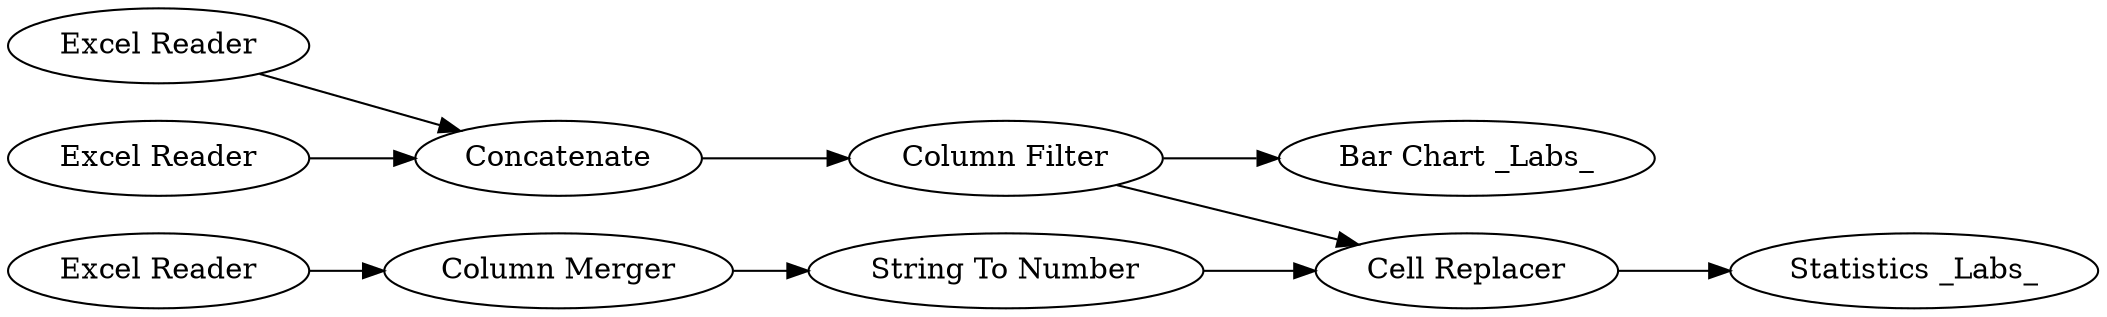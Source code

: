 digraph {
	1 [label="Excel Reader"]
	2 [label="Excel Reader"]
	3 [label=Concatenate]
	4 [label="Column Filter"]
	5 [label="Excel Reader"]
	6 [label="Column Merger"]
	9 [label="String To Number"]
	10 [label="Bar Chart _Labs_"]
	11 [label="Cell Replacer"]
	13 [label="Statistics _Labs_"]
	1 -> 3
	2 -> 3
	3 -> 4
	4 -> 10
	4 -> 11
	5 -> 6
	6 -> 9
	9 -> 11
	11 -> 13
	rankdir=LR
}
